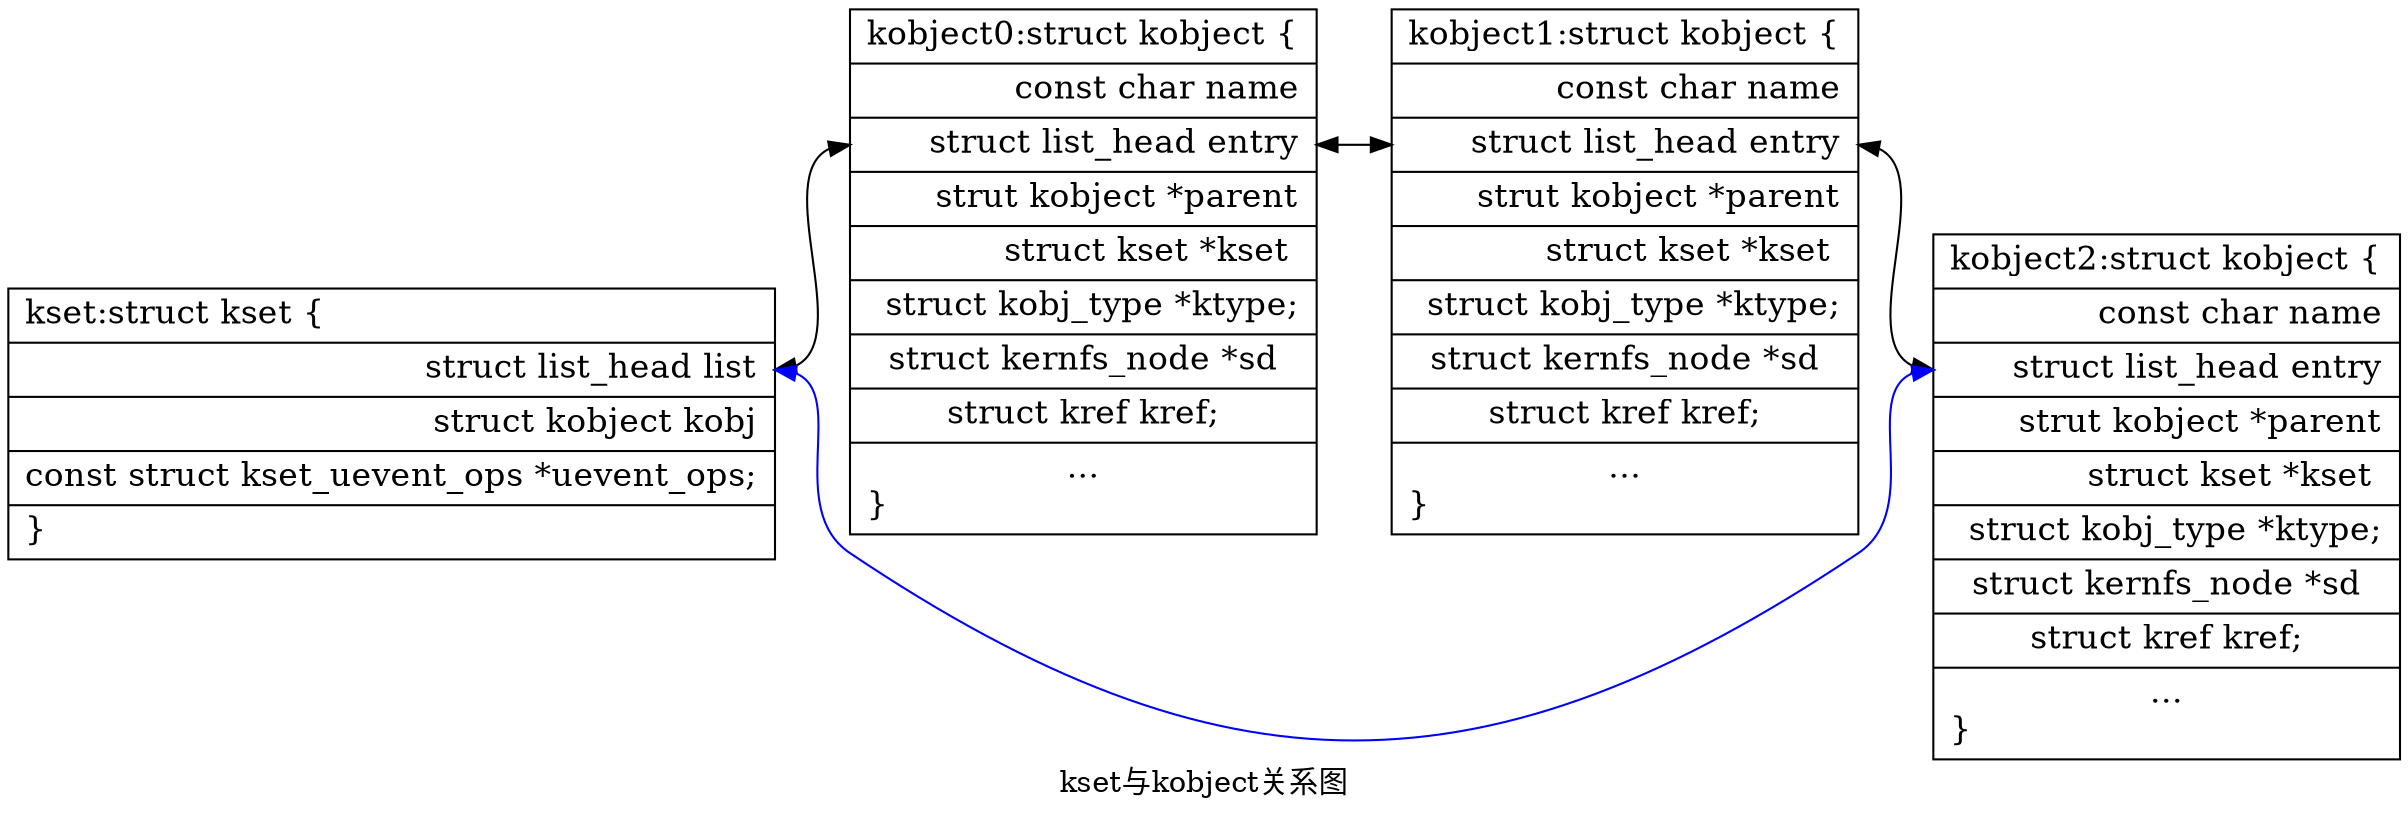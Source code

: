 digraph g {
graph [
rankdir = "LR"
];
node [
fontsize = "16"
shape = "ellipse"
];
edge [
];
label = "kset与kobject关系图"
"kset" [
label = "<f0> kset:struct kset \{\l| <f1> struct list_head list\r| <f2> struct kobject kobj\r| <f3> const struct kset_uevent_ops *uevent_ops;\r| <f4>\}\l";
shape = "record";
];

"kobject0" [
label = "<f0> kobject0:struct kobject \{\l| <f1> const char name\r| <f2> struct list_head entry\r| <f3> strut kobject *parent\r| <f4> struct kset *kset \r| <f5> struct kobj_type *ktype;\r | <f6> struct kernfs_node *sd | <f7>struct kref  kref;|<f7> ...\n\}\l";
shape = "record";
];

"kobject1" [
label = "<f0> kobject1:struct kobject \{\l| <f1> const char name\r| <f2> struct list_head entry\r| <f3> strut kobject *parent\r| <f4> struct kset *kset \r| <f5> struct kobj_type *ktype;\r | <f6> struct kernfs_node *sd | <f7>struct kref  kref;|<f7> ...\n\}\l";
shape = "record";
];

"kobject2" [
label = "<f0> kobject2:struct kobject \{\l| <f1> const char name\r| <f2> struct list_head entry\r| <f3> strut kobject *parent\r| <f4> struct kset *kset \r| <f5> struct kobj_type *ktype;\r | <f6> struct kernfs_node *sd | <f7>struct kref  kref;|<f7> ...\n\}\l";
shape = "record";
];


"kset":f1 -> "kobject0":f2 [dir = both,id = 0;];

"kobject0":f2 -> "kobject1":f2 [dir = both,
id = 4;
];

"kobject1":f2 -> "kobject2":f2 [dir = both,
id = 7;
];

"kobject2":f2:w -> "kset":f1:e [dir = both,
id = 11;
color = blue;
];

}
